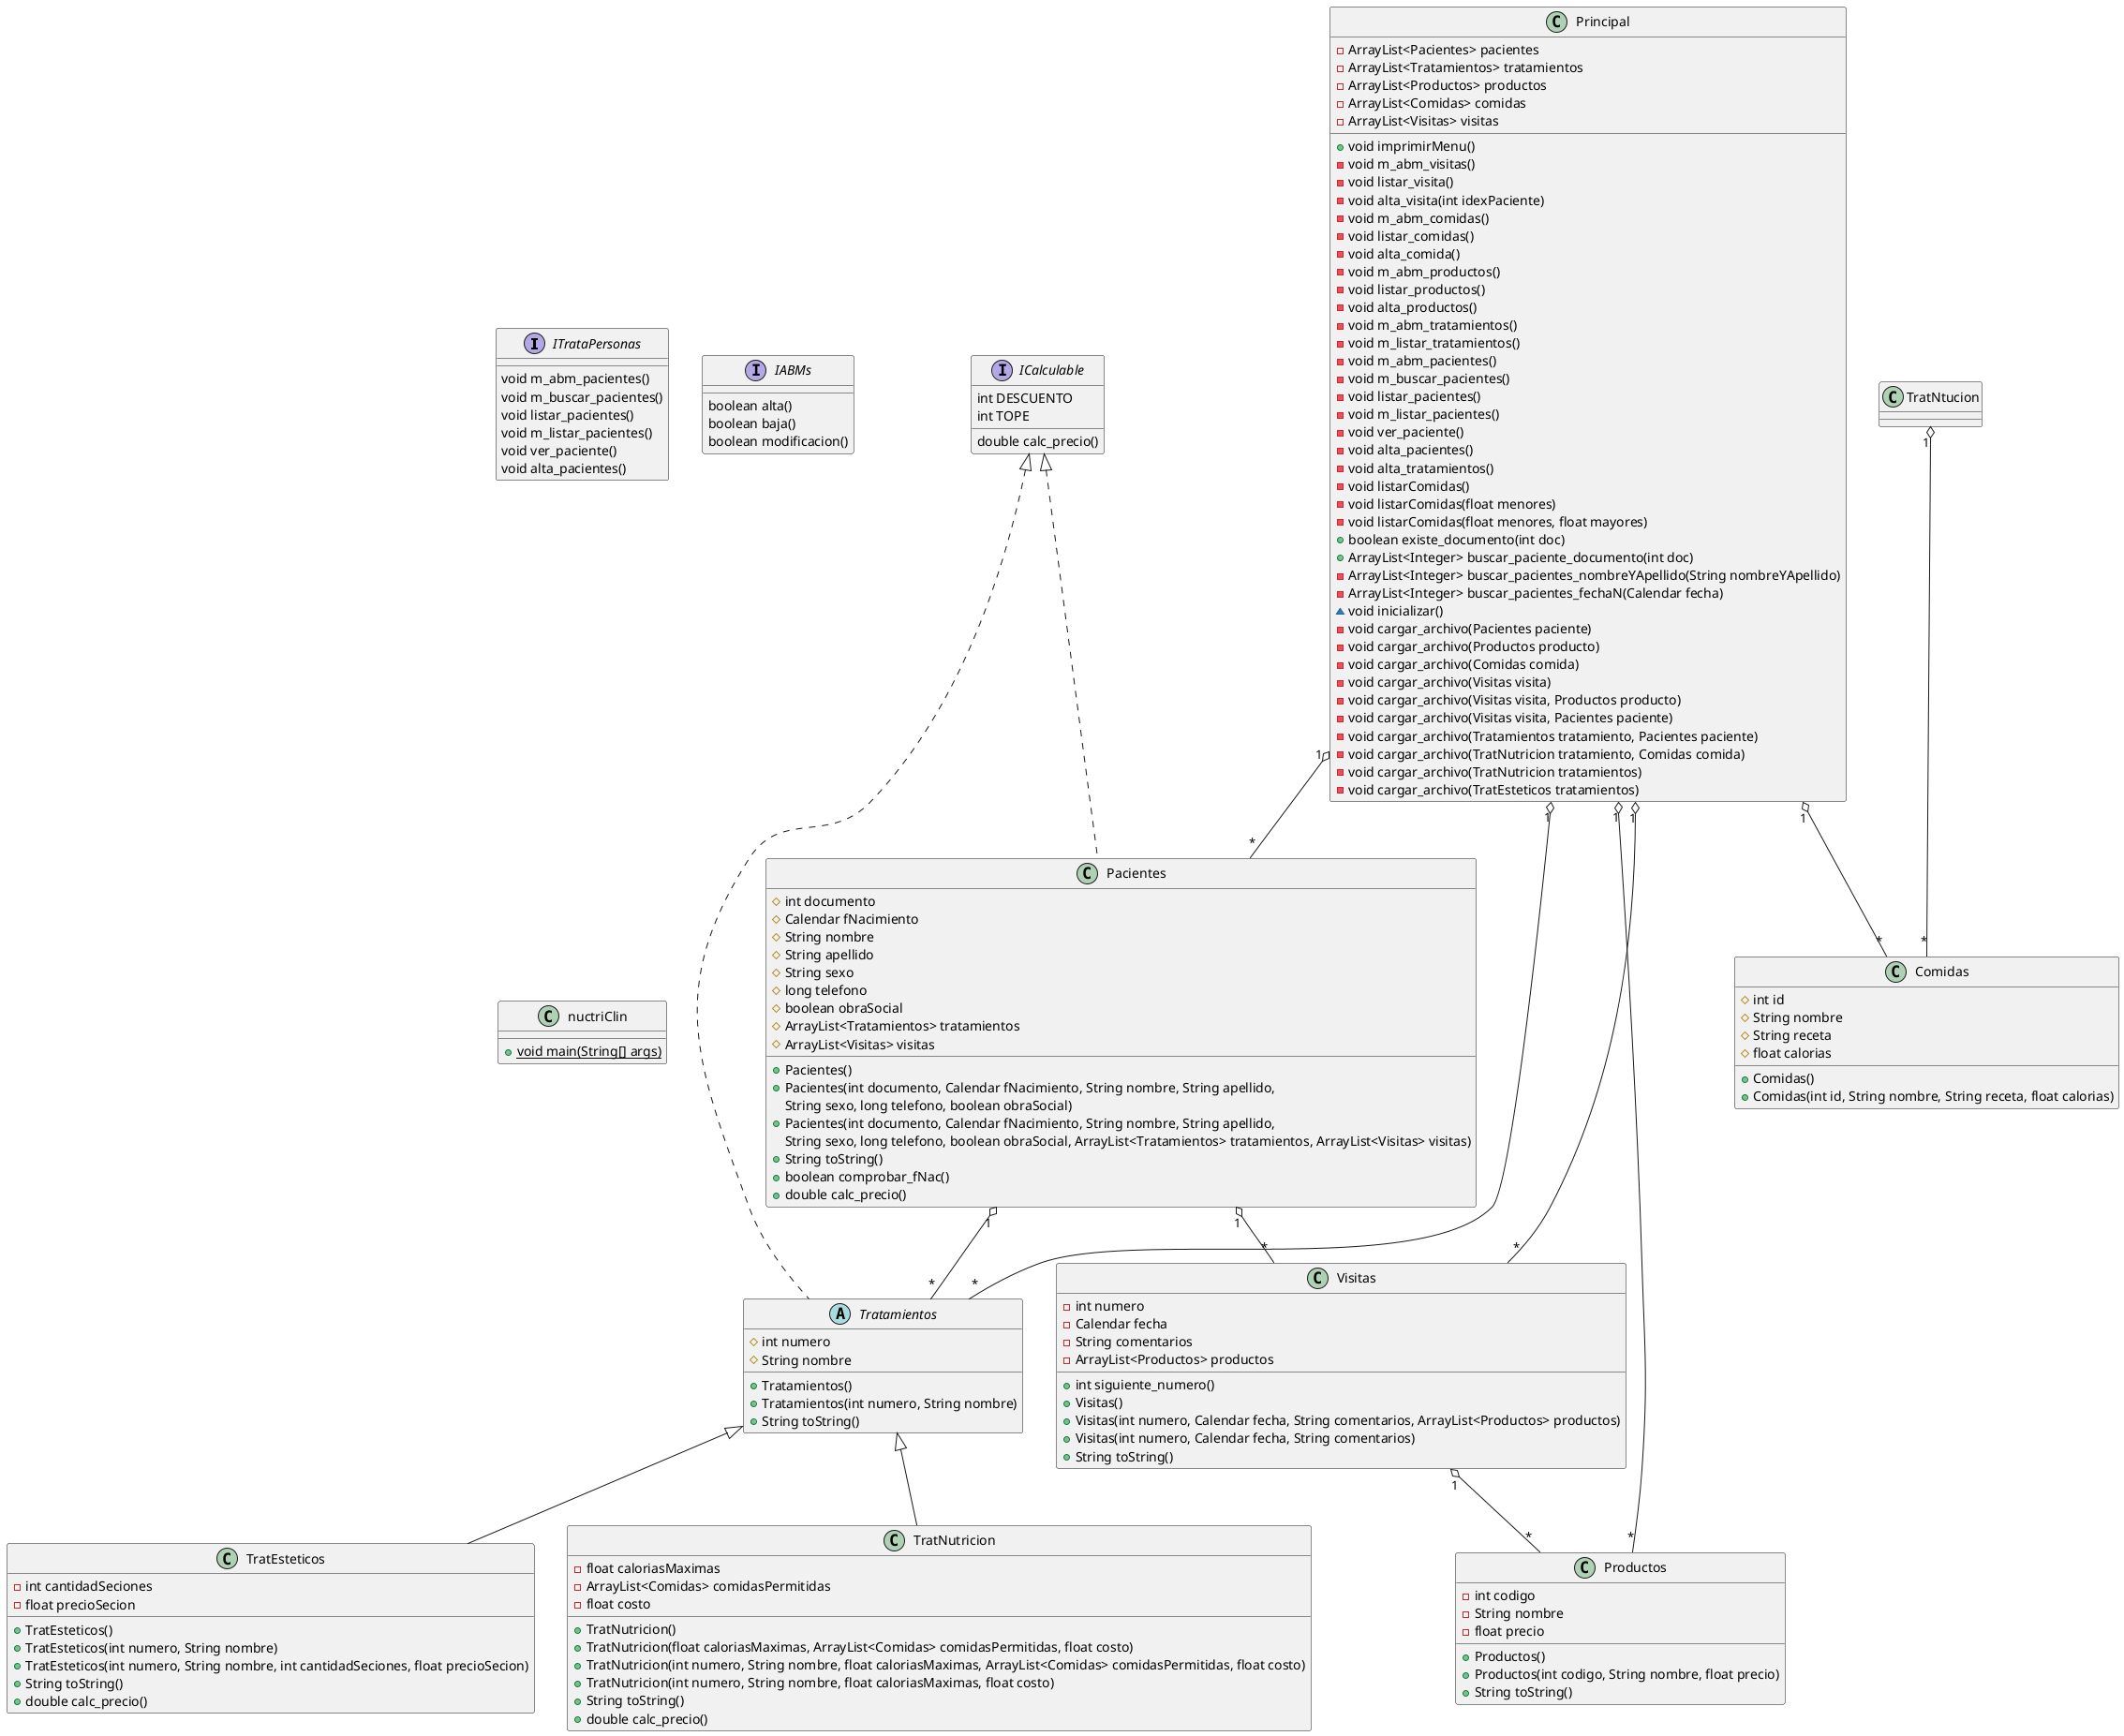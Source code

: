 @startuml

interface ITrataPersonas [[java:nuctriClin.ITrataPersonas]] {
	void m_abm_pacientes()
	void m_buscar_pacientes()
	void listar_pacientes()
	void m_listar_pacientes()
	void ver_paciente()
	void alta_pacientes()
}

interface IABMs [[java:nuctriClin.IABMs]] {
	boolean alta()
	boolean baja()
	boolean modificacion()
}

interface ICalculable [[java:nuctriClin.ICalculable]] {
	int DESCUENTO
	int TOPE
	double calc_precio()
}

class Visitas {
	-int numero
	-Calendar fecha
	-String comentarios
	-ArrayList<Productos> productos
	+int siguiente_numero()
	+Visitas()
	+Visitas(int numero, Calendar fecha, String comentarios, ArrayList<Productos> productos)
	+Visitas(int numero, Calendar fecha, String comentarios)
	+String toString()
}
class Pacientes [[java:nuctriClin.Pacientes]] {
	#int documento
	#Calendar fNacimiento
	#String nombre
	#String apellido
	#String sexo
	#long telefono
	#boolean obraSocial
	#ArrayList<Tratamientos> tratamientos
	#ArrayList<Visitas> visitas
	+Pacientes()
	+Pacientes(int documento, Calendar fNacimiento, String nombre, String apellido, 
	String sexo, long telefono, boolean obraSocial)
	+Pacientes(int documento, Calendar fNacimiento, String nombre, String apellido, 
	String sexo, long telefono, boolean obraSocial, ArrayList<Tratamientos> tratamientos, ArrayList<Visitas> visitas)
	+String toString()
	+boolean comprobar_fNac()
	+double calc_precio()
}
class nuctriClin [[java:nuctriClin.nuctriClin]] {
	+{static}void main(String[] args)
}
class Productos [[java:nuctriClin.Productos]] {
	-int codigo
	-String nombre
	-float precio
	+Productos()
	+Productos(int codigo, String nombre, float precio)
	+String toString()
}
class TratEsteticos [[java:nuctriClin.TratEsteticos]] {
	-int cantidadSeciones
	-float precioSecion
	+TratEsteticos()
	+TratEsteticos(int numero, String nombre)
	+TratEsteticos(int numero, String nombre, int cantidadSeciones, float precioSecion)
	+String toString()
	+double calc_precio()
}

class Comidas [[java:nuctriClin.Comidas]] {
	#int id
	#String nombre
	#String receta
	#float calorias
	+Comidas()
	+Comidas(int id, String nombre, String receta, float calorias)
}
class TratNutricion [[java:nuctriClin.TratNutricion]] {
	-float caloriasMaximas
	-ArrayList<Comidas> comidasPermitidas
	-float costo
	+TratNutricion()
	+TratNutricion(float caloriasMaximas, ArrayList<Comidas> comidasPermitidas, float costo)
	+TratNutricion(int numero, String nombre, float caloriasMaximas, ArrayList<Comidas> comidasPermitidas, float costo)
	+TratNutricion(int numero, String nombre, float caloriasMaximas, float costo)
	+String toString()
	+double calc_precio()
}

abstract class Tratamientos [[java:nuctriClin.Tratamientos]] {
	#int numero
	#String nombre
	+Tratamientos()
	+Tratamientos(int numero, String nombre)
	+String toString()
}
class Principal [[java:nuctriClin.Principal]] {
	-ArrayList<Pacientes> pacientes
	-ArrayList<Tratamientos> tratamientos
	-ArrayList<Productos> productos
	-ArrayList<Comidas> comidas
	-ArrayList<Visitas> visitas
	+void imprimirMenu()
	-void m_abm_visitas()
	-void listar_visita()
	-void alta_visita(int idexPaciente)
	-void m_abm_comidas()
	-void listar_comidas()
	-void alta_comida()
	-void m_abm_productos()
	-void listar_productos()
	-void alta_productos()
	-void m_abm_tratamientos()
	-void m_listar_tratamientos()
	-void m_abm_pacientes()
	-void m_buscar_pacientes()
	-void listar_pacientes()
	-void m_listar_pacientes()
	-void ver_paciente()
	-void alta_pacientes()
	-void alta_tratamientos()
	-void listarComidas()
	-void listarComidas(float menores)
	-void listarComidas(float menores, float mayores)
	+boolean existe_documento(int doc)
	+ArrayList<Integer> buscar_paciente_documento(int doc)
	-ArrayList<Integer> buscar_pacientes_nombreYApellido(String nombreYApellido)
	-ArrayList<Integer> buscar_pacientes_fechaN(Calendar fecha)
	~void inicializar()
	-void cargar_archivo(Pacientes paciente)
	-void cargar_archivo(Productos producto)
	-void cargar_archivo(Comidas comida)
	-void cargar_archivo(Visitas visita)
	-void cargar_archivo(Visitas visita, Productos producto)
	-void cargar_archivo(Visitas visita, Pacientes paciente)
	-void cargar_archivo(Tratamientos tratamiento, Pacientes paciente)
	-void cargar_archivo(TratNutricion tratamiento, Comidas comida)
	-void cargar_archivo(TratNutricion tratamientos)
	-void cargar_archivo(TratEsteticos tratamientos)
}


Tratamientos <|-- TratEsteticos
Tratamientos <|-- TratNutricion
ICalculable <|.. Tratamientos
ICalculable <|.. Pacientes

TratNtucion "1" o-- "*" Comidas
Pacientes "1" o-- "*" Tratamientos
Pacientes "1" o-- "*" Visitas
Visitas "1" o-- "*" Productos

Principal "1" o-- "*" Pacientes
Principal "1" o-- "*" Productos
Principal "1" o-- "*" Comidas
Principal "1" o-- "*" Visitas
Principal "1" o-- "*" Tratamientos

@enduml
